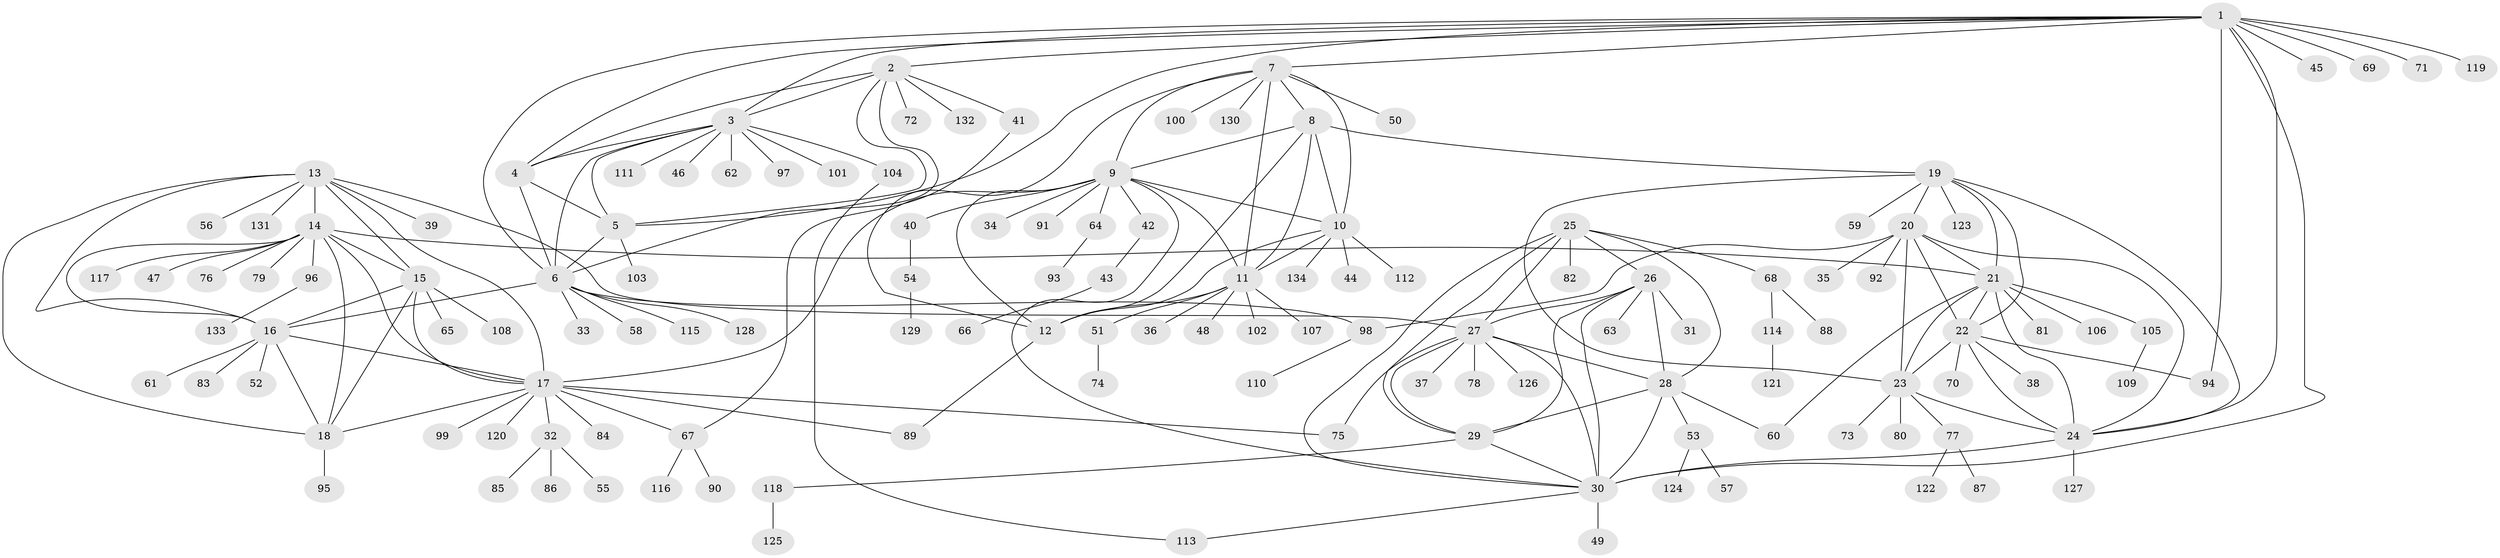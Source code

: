 // coarse degree distribution, {17: 0.009708737864077669, 6: 0.019417475728155338, 4: 0.019417475728155338, 8: 0.02912621359223301, 9: 0.009708737864077669, 5: 0.019417475728155338, 10: 0.019417475728155338, 7: 0.07766990291262135, 18: 0.009708737864077669, 14: 0.009708737864077669, 1: 0.6407766990291263, 3: 0.038834951456310676, 2: 0.0970873786407767}
// Generated by graph-tools (version 1.1) at 2025/24/03/03/25 07:24:15]
// undirected, 134 vertices, 196 edges
graph export_dot {
graph [start="1"]
  node [color=gray90,style=filled];
  1;
  2;
  3;
  4;
  5;
  6;
  7;
  8;
  9;
  10;
  11;
  12;
  13;
  14;
  15;
  16;
  17;
  18;
  19;
  20;
  21;
  22;
  23;
  24;
  25;
  26;
  27;
  28;
  29;
  30;
  31;
  32;
  33;
  34;
  35;
  36;
  37;
  38;
  39;
  40;
  41;
  42;
  43;
  44;
  45;
  46;
  47;
  48;
  49;
  50;
  51;
  52;
  53;
  54;
  55;
  56;
  57;
  58;
  59;
  60;
  61;
  62;
  63;
  64;
  65;
  66;
  67;
  68;
  69;
  70;
  71;
  72;
  73;
  74;
  75;
  76;
  77;
  78;
  79;
  80;
  81;
  82;
  83;
  84;
  85;
  86;
  87;
  88;
  89;
  90;
  91;
  92;
  93;
  94;
  95;
  96;
  97;
  98;
  99;
  100;
  101;
  102;
  103;
  104;
  105;
  106;
  107;
  108;
  109;
  110;
  111;
  112;
  113;
  114;
  115;
  116;
  117;
  118;
  119;
  120;
  121;
  122;
  123;
  124;
  125;
  126;
  127;
  128;
  129;
  130;
  131;
  132;
  133;
  134;
  1 -- 2;
  1 -- 3;
  1 -- 4;
  1 -- 5;
  1 -- 6;
  1 -- 7;
  1 -- 24;
  1 -- 30;
  1 -- 45;
  1 -- 69;
  1 -- 71;
  1 -- 94;
  1 -- 119;
  2 -- 3;
  2 -- 4;
  2 -- 5;
  2 -- 6;
  2 -- 41;
  2 -- 72;
  2 -- 132;
  3 -- 4;
  3 -- 5;
  3 -- 6;
  3 -- 46;
  3 -- 62;
  3 -- 97;
  3 -- 101;
  3 -- 104;
  3 -- 111;
  4 -- 5;
  4 -- 6;
  5 -- 6;
  5 -- 103;
  6 -- 16;
  6 -- 33;
  6 -- 58;
  6 -- 98;
  6 -- 115;
  6 -- 128;
  7 -- 8;
  7 -- 9;
  7 -- 10;
  7 -- 11;
  7 -- 12;
  7 -- 50;
  7 -- 100;
  7 -- 130;
  8 -- 9;
  8 -- 10;
  8 -- 11;
  8 -- 12;
  8 -- 19;
  9 -- 10;
  9 -- 11;
  9 -- 12;
  9 -- 17;
  9 -- 30;
  9 -- 34;
  9 -- 40;
  9 -- 42;
  9 -- 64;
  9 -- 91;
  10 -- 11;
  10 -- 12;
  10 -- 44;
  10 -- 112;
  10 -- 134;
  11 -- 12;
  11 -- 36;
  11 -- 48;
  11 -- 51;
  11 -- 102;
  11 -- 107;
  12 -- 89;
  13 -- 14;
  13 -- 15;
  13 -- 16;
  13 -- 17;
  13 -- 18;
  13 -- 27;
  13 -- 39;
  13 -- 56;
  13 -- 131;
  14 -- 15;
  14 -- 16;
  14 -- 17;
  14 -- 18;
  14 -- 21;
  14 -- 47;
  14 -- 76;
  14 -- 79;
  14 -- 96;
  14 -- 117;
  15 -- 16;
  15 -- 17;
  15 -- 18;
  15 -- 65;
  15 -- 108;
  16 -- 17;
  16 -- 18;
  16 -- 52;
  16 -- 61;
  16 -- 83;
  17 -- 18;
  17 -- 32;
  17 -- 67;
  17 -- 75;
  17 -- 84;
  17 -- 89;
  17 -- 99;
  17 -- 120;
  18 -- 95;
  19 -- 20;
  19 -- 21;
  19 -- 22;
  19 -- 23;
  19 -- 24;
  19 -- 59;
  19 -- 123;
  20 -- 21;
  20 -- 22;
  20 -- 23;
  20 -- 24;
  20 -- 35;
  20 -- 92;
  20 -- 98;
  21 -- 22;
  21 -- 23;
  21 -- 24;
  21 -- 60;
  21 -- 81;
  21 -- 105;
  21 -- 106;
  22 -- 23;
  22 -- 24;
  22 -- 38;
  22 -- 70;
  22 -- 94;
  23 -- 24;
  23 -- 73;
  23 -- 77;
  23 -- 80;
  24 -- 30;
  24 -- 127;
  25 -- 26;
  25 -- 27;
  25 -- 28;
  25 -- 29;
  25 -- 30;
  25 -- 68;
  25 -- 82;
  26 -- 27;
  26 -- 28;
  26 -- 29;
  26 -- 30;
  26 -- 31;
  26 -- 63;
  27 -- 28;
  27 -- 29;
  27 -- 30;
  27 -- 37;
  27 -- 75;
  27 -- 78;
  27 -- 126;
  28 -- 29;
  28 -- 30;
  28 -- 53;
  28 -- 60;
  29 -- 30;
  29 -- 118;
  30 -- 49;
  30 -- 113;
  32 -- 55;
  32 -- 85;
  32 -- 86;
  40 -- 54;
  41 -- 67;
  42 -- 43;
  43 -- 66;
  51 -- 74;
  53 -- 57;
  53 -- 124;
  54 -- 129;
  64 -- 93;
  67 -- 90;
  67 -- 116;
  68 -- 88;
  68 -- 114;
  77 -- 87;
  77 -- 122;
  96 -- 133;
  98 -- 110;
  104 -- 113;
  105 -- 109;
  114 -- 121;
  118 -- 125;
}
